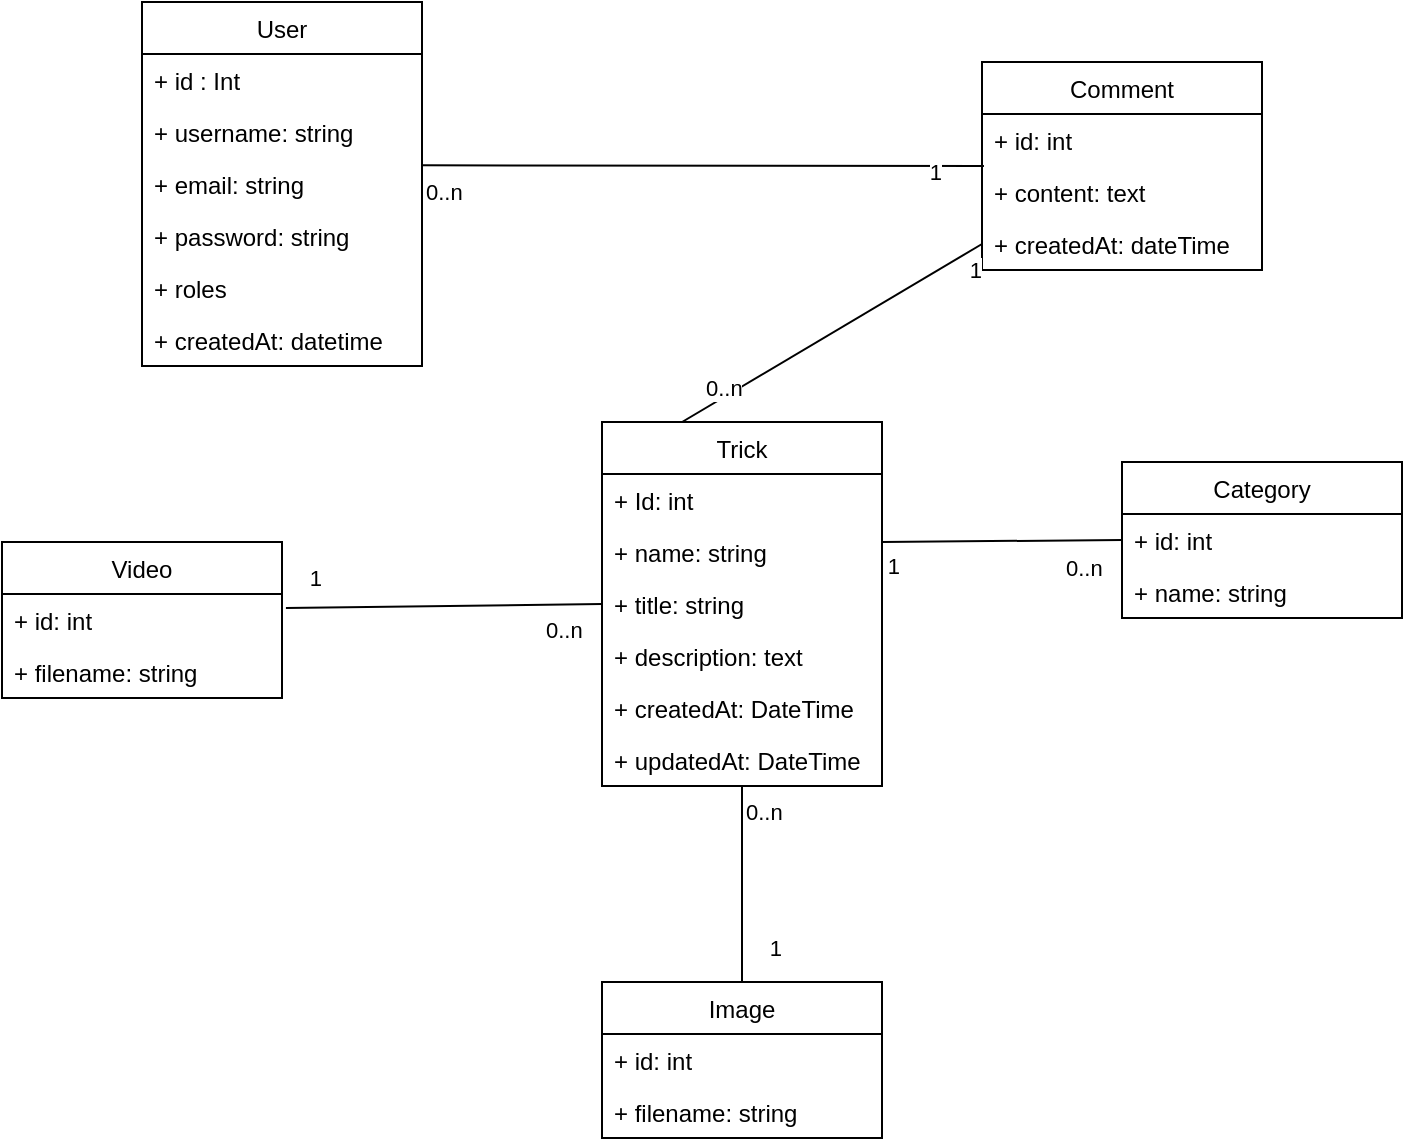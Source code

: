 <mxfile version="20.5.3" type="embed"><diagram id="pbAPCi2-Wgk4IRF2BtqO" name="Page-1"><mxGraphModel dx="1518" dy="1074" grid="1" gridSize="10" guides="1" tooltips="1" connect="1" arrows="1" fold="1" page="1" pageScale="1" pageWidth="827" pageHeight="1169" math="0" shadow="0"><root><mxCell id="0"/><mxCell id="1" parent="0"/><mxCell id="2" value="User" style="swimlane;fontStyle=0;childLayout=stackLayout;horizontal=1;startSize=26;fillColor=none;horizontalStack=0;resizeParent=1;resizeParentMax=0;resizeLast=0;collapsible=1;marginBottom=0;" parent="1" vertex="1"><mxGeometry x="130" y="160" width="140" height="182" as="geometry"/></mxCell><mxCell id="3" value="+ id : Int&#10; &#10;" style="text;strokeColor=none;fillColor=none;align=left;verticalAlign=top;spacingLeft=4;spacingRight=4;overflow=hidden;rotatable=0;points=[[0,0.5],[1,0.5]];portConstraint=eastwest;" parent="2" vertex="1"><mxGeometry y="26" width="140" height="26" as="geometry"/></mxCell><mxCell id="4" value="+ username: string" style="text;strokeColor=none;fillColor=none;align=left;verticalAlign=top;spacingLeft=4;spacingRight=4;overflow=hidden;rotatable=0;points=[[0,0.5],[1,0.5]];portConstraint=eastwest;" parent="2" vertex="1"><mxGeometry y="52" width="140" height="26" as="geometry"/></mxCell><mxCell id="5" value="+ email: string" style="text;strokeColor=none;fillColor=none;align=left;verticalAlign=top;spacingLeft=4;spacingRight=4;overflow=hidden;rotatable=0;points=[[0,0.5],[1,0.5]];portConstraint=eastwest;" parent="2" vertex="1"><mxGeometry y="78" width="140" height="26" as="geometry"/></mxCell><mxCell id="6" value="+ password: string" style="text;strokeColor=none;fillColor=none;align=left;verticalAlign=top;spacingLeft=4;spacingRight=4;overflow=hidden;rotatable=0;points=[[0,0.5],[1,0.5]];portConstraint=eastwest;" parent="2" vertex="1"><mxGeometry y="104" width="140" height="26" as="geometry"/></mxCell><mxCell id="7" value="+ roles" style="text;strokeColor=none;fillColor=none;align=left;verticalAlign=top;spacingLeft=4;spacingRight=4;overflow=hidden;rotatable=0;points=[[0,0.5],[1,0.5]];portConstraint=eastwest;" parent="2" vertex="1"><mxGeometry y="130" width="140" height="26" as="geometry"/></mxCell><mxCell id="35" value="+ createdAt: datetime" style="text;strokeColor=none;fillColor=none;align=left;verticalAlign=top;spacingLeft=4;spacingRight=4;overflow=hidden;rotatable=0;points=[[0,0.5],[1,0.5]];portConstraint=eastwest;" parent="2" vertex="1"><mxGeometry y="156" width="140" height="26" as="geometry"/></mxCell><mxCell id="8" value="Trick" style="swimlane;fontStyle=0;childLayout=stackLayout;horizontal=1;startSize=26;fillColor=none;horizontalStack=0;resizeParent=1;resizeParentMax=0;resizeLast=0;collapsible=1;marginBottom=0;" parent="1" vertex="1"><mxGeometry x="360" y="370" width="140" height="182" as="geometry"/></mxCell><mxCell id="9" value="+ Id: int" style="text;strokeColor=none;fillColor=none;align=left;verticalAlign=top;spacingLeft=4;spacingRight=4;overflow=hidden;rotatable=0;points=[[0,0.5],[1,0.5]];portConstraint=eastwest;" parent="8" vertex="1"><mxGeometry y="26" width="140" height="26" as="geometry"/></mxCell><mxCell id="10" value="+ name: string" style="text;strokeColor=none;fillColor=none;align=left;verticalAlign=top;spacingLeft=4;spacingRight=4;overflow=hidden;rotatable=0;points=[[0,0.5],[1,0.5]];portConstraint=eastwest;" parent="8" vertex="1"><mxGeometry y="52" width="140" height="26" as="geometry"/></mxCell><mxCell id="11" value="+ title: string" style="text;strokeColor=none;fillColor=none;align=left;verticalAlign=top;spacingLeft=4;spacingRight=4;overflow=hidden;rotatable=0;points=[[0,0.5],[1,0.5]];portConstraint=eastwest;" parent="8" vertex="1"><mxGeometry y="78" width="140" height="26" as="geometry"/></mxCell><mxCell id="12" value="+ description: text" style="text;strokeColor=none;fillColor=none;align=left;verticalAlign=top;spacingLeft=4;spacingRight=4;overflow=hidden;rotatable=0;points=[[0,0.5],[1,0.5]];portConstraint=eastwest;" parent="8" vertex="1"><mxGeometry y="104" width="140" height="26" as="geometry"/></mxCell><mxCell id="13" value="+ createdAt: DateTime" style="text;strokeColor=none;fillColor=none;align=left;verticalAlign=top;spacingLeft=4;spacingRight=4;overflow=hidden;rotatable=0;points=[[0,0.5],[1,0.5]];portConstraint=eastwest;" parent="8" vertex="1"><mxGeometry y="130" width="140" height="26" as="geometry"/></mxCell><mxCell id="14" value="+ updatedAt: DateTime" style="text;strokeColor=none;fillColor=none;align=left;verticalAlign=top;spacingLeft=4;spacingRight=4;overflow=hidden;rotatable=0;points=[[0,0.5],[1,0.5]];portConstraint=eastwest;" parent="8" vertex="1"><mxGeometry y="156" width="140" height="26" as="geometry"/></mxCell><mxCell id="15" value="Image" style="swimlane;fontStyle=0;childLayout=stackLayout;horizontal=1;startSize=26;fillColor=none;horizontalStack=0;resizeParent=1;resizeParentMax=0;resizeLast=0;collapsible=1;marginBottom=0;" parent="1" vertex="1"><mxGeometry x="360" y="650" width="140" height="78" as="geometry"/></mxCell><mxCell id="16" value="+ id: int" style="text;strokeColor=none;fillColor=none;align=left;verticalAlign=top;spacingLeft=4;spacingRight=4;overflow=hidden;rotatable=0;points=[[0,0.5],[1,0.5]];portConstraint=eastwest;" parent="15" vertex="1"><mxGeometry y="26" width="140" height="26" as="geometry"/></mxCell><mxCell id="17" value="+ filename: string" style="text;strokeColor=none;fillColor=none;align=left;verticalAlign=top;spacingLeft=4;spacingRight=4;overflow=hidden;rotatable=0;points=[[0,0.5],[1,0.5]];portConstraint=eastwest;" parent="15" vertex="1"><mxGeometry y="52" width="140" height="26" as="geometry"/></mxCell><mxCell id="19" value="Video" style="swimlane;fontStyle=0;childLayout=stackLayout;horizontal=1;startSize=26;fillColor=none;horizontalStack=0;resizeParent=1;resizeParentMax=0;resizeLast=0;collapsible=1;marginBottom=0;" parent="1" vertex="1"><mxGeometry x="60" y="430" width="140" height="78" as="geometry"/></mxCell><mxCell id="20" value="+ id: int" style="text;strokeColor=none;fillColor=none;align=left;verticalAlign=top;spacingLeft=4;spacingRight=4;overflow=hidden;rotatable=0;points=[[0,0.5],[1,0.5]];portConstraint=eastwest;" parent="19" vertex="1"><mxGeometry y="26" width="140" height="26" as="geometry"/></mxCell><mxCell id="21" value="+ filename: string" style="text;strokeColor=none;fillColor=none;align=left;verticalAlign=top;spacingLeft=4;spacingRight=4;overflow=hidden;rotatable=0;points=[[0,0.5],[1,0.5]];portConstraint=eastwest;" parent="19" vertex="1"><mxGeometry y="52" width="140" height="26" as="geometry"/></mxCell><mxCell id="23" value="Category" style="swimlane;fontStyle=0;childLayout=stackLayout;horizontal=1;startSize=26;fillColor=none;horizontalStack=0;resizeParent=1;resizeParentMax=0;resizeLast=0;collapsible=1;marginBottom=0;" parent="1" vertex="1"><mxGeometry x="620" y="390" width="140" height="78" as="geometry"/></mxCell><mxCell id="24" value="+ id: int" style="text;strokeColor=none;fillColor=none;align=left;verticalAlign=top;spacingLeft=4;spacingRight=4;overflow=hidden;rotatable=0;points=[[0,0.5],[1,0.5]];portConstraint=eastwest;" parent="23" vertex="1"><mxGeometry y="26" width="140" height="26" as="geometry"/></mxCell><mxCell id="25" value="+ name: string" style="text;strokeColor=none;fillColor=none;align=left;verticalAlign=top;spacingLeft=4;spacingRight=4;overflow=hidden;rotatable=0;points=[[0,0.5],[1,0.5]];portConstraint=eastwest;" parent="23" vertex="1"><mxGeometry y="52" width="140" height="26" as="geometry"/></mxCell><mxCell id="31" value="Comment" style="swimlane;fontStyle=0;childLayout=stackLayout;horizontal=1;startSize=26;fillColor=none;horizontalStack=0;resizeParent=1;resizeParentMax=0;resizeLast=0;collapsible=1;marginBottom=0;" parent="1" vertex="1"><mxGeometry x="550" y="190" width="140" height="104" as="geometry"/></mxCell><mxCell id="32" value="+ id: int" style="text;strokeColor=none;fillColor=none;align=left;verticalAlign=top;spacingLeft=4;spacingRight=4;overflow=hidden;rotatable=0;points=[[0,0.5],[1,0.5]];portConstraint=eastwest;" parent="31" vertex="1"><mxGeometry y="26" width="140" height="26" as="geometry"/></mxCell><mxCell id="33" value="+ content: text" style="text;strokeColor=none;fillColor=none;align=left;verticalAlign=top;spacingLeft=4;spacingRight=4;overflow=hidden;rotatable=0;points=[[0,0.5],[1,0.5]];portConstraint=eastwest;" parent="31" vertex="1"><mxGeometry y="52" width="140" height="26" as="geometry"/></mxCell><mxCell id="34" value="+ createdAt: dateTime" style="text;strokeColor=none;fillColor=none;align=left;verticalAlign=top;spacingLeft=4;spacingRight=4;overflow=hidden;rotatable=0;points=[[0,0.5],[1,0.5]];portConstraint=eastwest;" parent="31" vertex="1"><mxGeometry y="78" width="140" height="26" as="geometry"/></mxCell><mxCell id="36" value="" style="endArrow=none;html=1;endSize=12;startArrow=none;startSize=14;startFill=0;rounded=0;entryX=0;entryY=0.5;entryDx=0;entryDy=0;endFill=0;strokeColor=default;" parent="1" target="24" edge="1"><mxGeometry x="0.206" y="-23" relative="1" as="geometry"><mxPoint x="500" y="430" as="sourcePoint"/><mxPoint x="560" y="490" as="targetPoint"/><mxPoint as="offset"/></mxGeometry></mxCell><mxCell id="37" value="0..n" style="edgeLabel;resizable=0;html=1;align=left;verticalAlign=top;" parent="36" connectable="0" vertex="1"><mxGeometry x="-1" relative="1" as="geometry"><mxPoint x="90" as="offset"/></mxGeometry></mxCell><mxCell id="38" value="1" style="edgeLabel;resizable=0;html=1;align=right;verticalAlign=top;" parent="36" connectable="0" vertex="1"><mxGeometry x="1" relative="1" as="geometry"><mxPoint x="-110" as="offset"/></mxGeometry></mxCell><mxCell id="39" value="" style="endArrow=none;html=1;endSize=12;startArrow=none;startSize=14;startFill=0;rounded=0;exitX=0.286;exitY=0;exitDx=0;exitDy=0;exitPerimeter=0;entryX=0;entryY=0.5;entryDx=0;entryDy=0;endFill=0;" parent="1" source="8" target="34" edge="1"><mxGeometry x="-0.125" y="10" relative="1" as="geometry"><mxPoint x="400" y="340" as="sourcePoint"/><mxPoint x="480" y="240" as="targetPoint"/><mxPoint as="offset"/></mxGeometry></mxCell><mxCell id="40" value="0..n" style="edgeLabel;resizable=0;html=1;align=left;verticalAlign=top;" parent="39" connectable="0" vertex="1"><mxGeometry x="-1" relative="1" as="geometry"><mxPoint x="10" y="-30" as="offset"/></mxGeometry></mxCell><mxCell id="41" value="1" style="edgeLabel;resizable=0;html=1;align=right;verticalAlign=top;" parent="39" connectable="0" vertex="1"><mxGeometry x="1" relative="1" as="geometry"/></mxCell><mxCell id="45" value="" style="endArrow=none;html=1;endSize=12;startArrow=none;startSize=14;startFill=0;rounded=0;entryX=0.007;entryY=1;entryDx=0;entryDy=0;entryPerimeter=0;endFill=0;" parent="1" target="32" edge="1"><mxGeometry relative="1" as="geometry"><mxPoint x="270" y="241.66" as="sourcePoint"/><mxPoint x="510" y="230" as="targetPoint"/></mxGeometry></mxCell><mxCell id="46" value="0..n" style="edgeLabel;resizable=0;html=1;align=left;verticalAlign=top;" parent="45" connectable="0" vertex="1"><mxGeometry x="-1" relative="1" as="geometry"/></mxCell><mxCell id="47" value="1" style="edgeLabel;resizable=0;html=1;align=right;verticalAlign=top;" parent="45" connectable="0" vertex="1"><mxGeometry x="1" relative="1" as="geometry"><mxPoint x="-20" y="-10" as="offset"/></mxGeometry></mxCell><mxCell id="48" value="" style="endArrow=none;html=1;endSize=12;startArrow=none;startSize=14;startFill=0;rounded=0;exitX=0;exitY=0.5;exitDx=0;exitDy=0;entryX=1.014;entryY=0.269;entryDx=0;entryDy=0;entryPerimeter=0;endFill=0;" parent="1" source="11" target="20" edge="1"><mxGeometry x="-0.122" y="25" relative="1" as="geometry"><mxPoint x="70" y="460.66" as="sourcePoint"/><mxPoint x="230" y="460.66" as="targetPoint"/><mxPoint as="offset"/></mxGeometry></mxCell><mxCell id="49" value="0..n" style="edgeLabel;resizable=0;html=1;align=left;verticalAlign=top;" parent="48" connectable="0" vertex="1"><mxGeometry x="-1" relative="1" as="geometry"><mxPoint x="-30" as="offset"/></mxGeometry></mxCell><mxCell id="50" value="1" style="edgeLabel;resizable=0;html=1;align=right;verticalAlign=top;" parent="48" connectable="0" vertex="1"><mxGeometry x="1" relative="1" as="geometry"><mxPoint x="18" y="-28" as="offset"/></mxGeometry></mxCell><mxCell id="54" value="" style="endArrow=none;html=1;endSize=12;startArrow=none;startSize=14;startFill=0;rounded=0;entryX=0.5;entryY=0;entryDx=0;entryDy=0;endFill=0;strokeColor=default;" parent="1" target="15" edge="1"><mxGeometry x="0.206" y="-23" relative="1" as="geometry"><mxPoint x="430" y="552" as="sourcePoint"/><mxPoint x="530" y="603" as="targetPoint"/><mxPoint as="offset"/></mxGeometry></mxCell><mxCell id="55" value="0..n" style="edgeLabel;resizable=0;html=1;align=left;verticalAlign=top;" parent="54" connectable="0" vertex="1"><mxGeometry x="-1" relative="1" as="geometry"/></mxCell><mxCell id="56" value="1" style="edgeLabel;resizable=0;html=1;align=right;verticalAlign=top;" parent="54" connectable="0" vertex="1"><mxGeometry x="1" relative="1" as="geometry"><mxPoint x="20" y="-30" as="offset"/></mxGeometry></mxCell></root></mxGraphModel></diagram></mxfile>